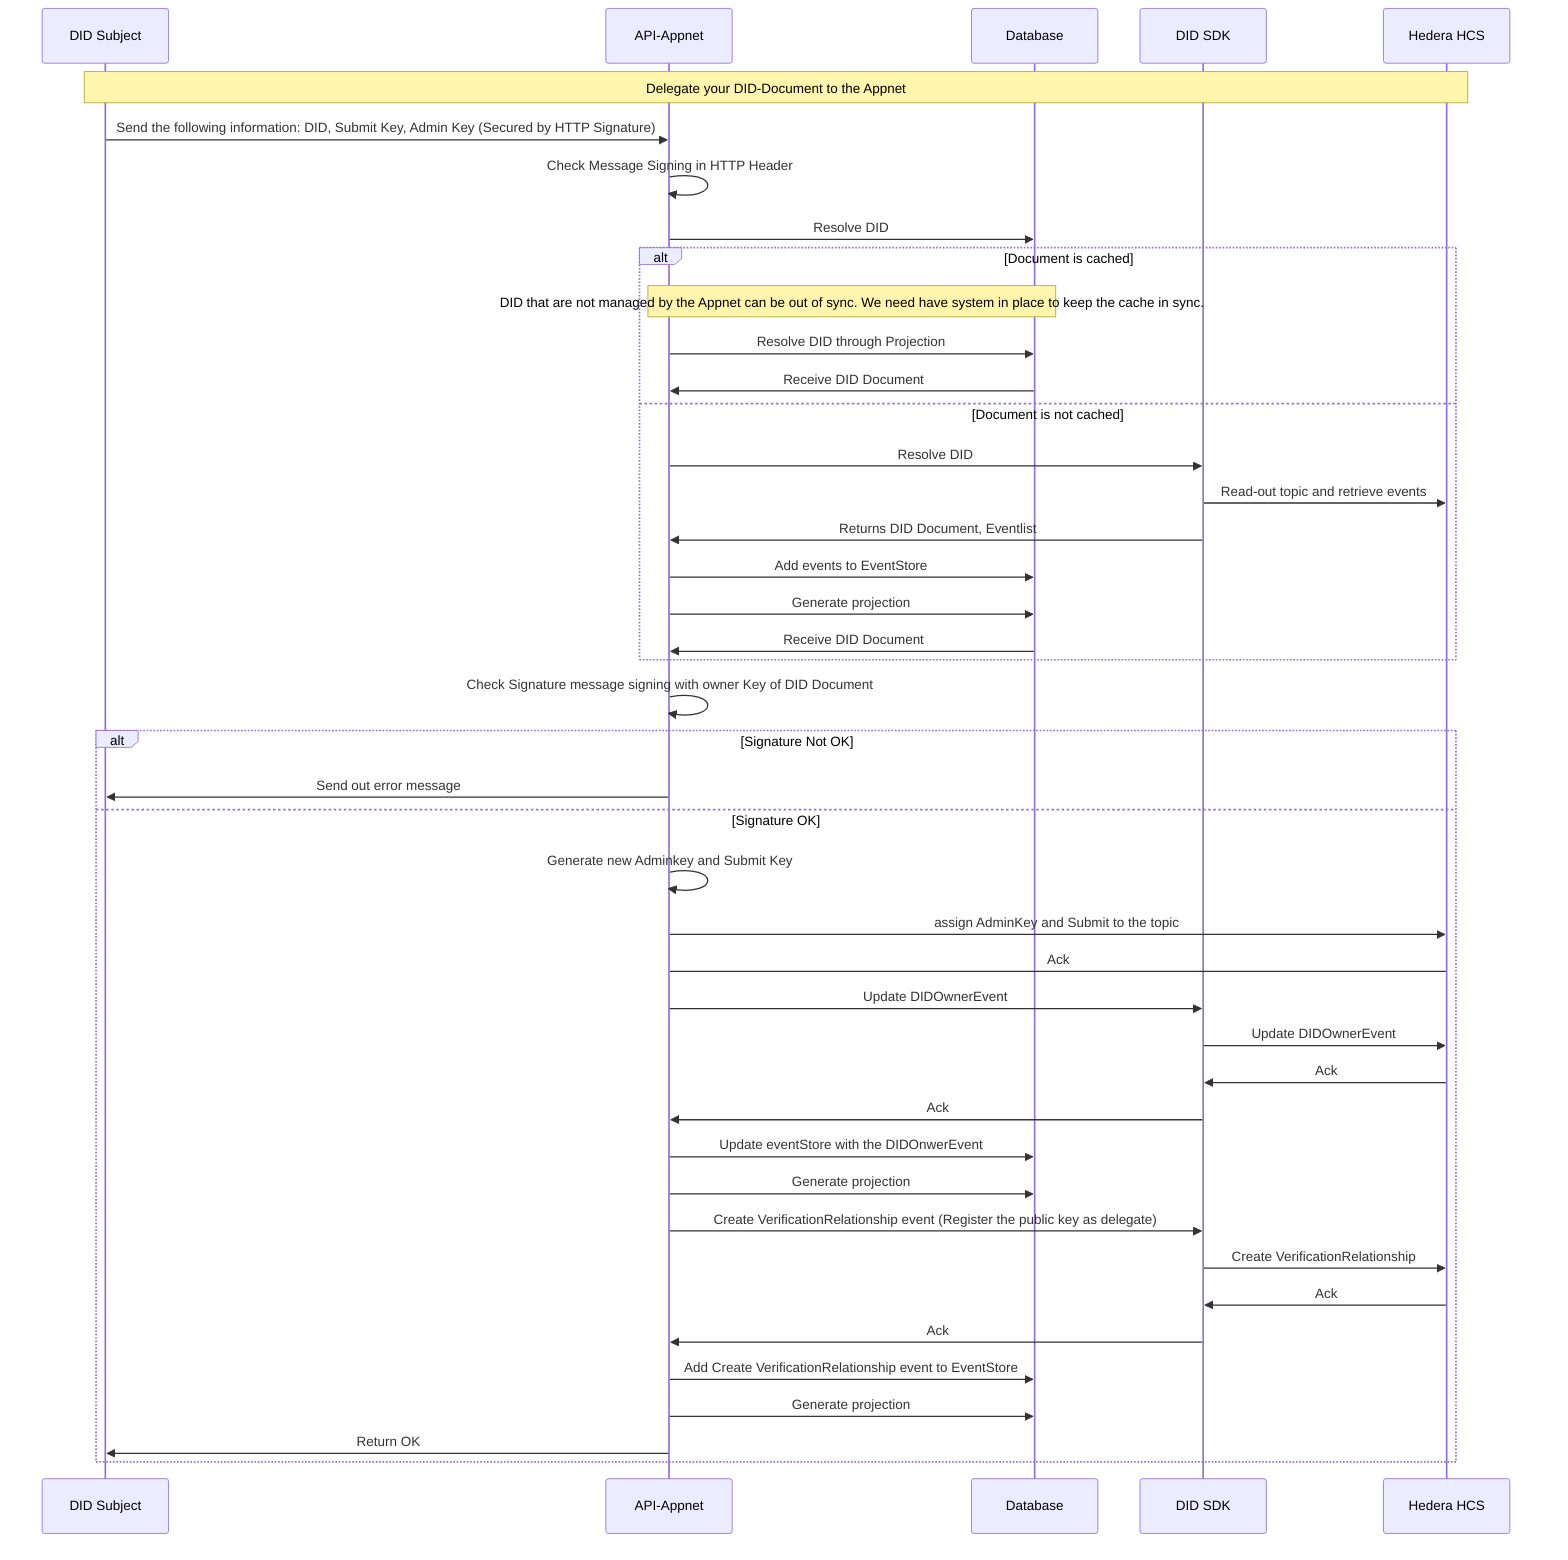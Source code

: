 sequenceDiagram

participant Subject as DID Subject
participant API as API-Appnet
participant Database as Database
participant DIDSDK as DID SDK
participant HCS as Hedera HCS


note over Subject,HCS: Delegate your DID-Document to the Appnet
Subject ->> API: Send the following information: DID, Submit Key, Admin Key (Secured by HTTP Signature)
API ->> API: Check Message Signing in HTTP Header
API ->> Database: Resolve DID
alt Document is cached
note over API,Database: DID that are not managed by the Appnet can be out of sync. We need have system in place to keep the cache in sync.
API ->> Database: Resolve DID through Projection
Database ->> API: Receive DID Document
else Document is not cached
API ->> DIDSDK:  Resolve DID
DIDSDK ->> HCS:  Read-out topic and retrieve events
DIDSDK ->> API: Returns DID Document, Eventlist
API ->> Database: Add events to EventStore
API ->> Database: Generate projection
Database ->> API: Receive DID Document
end
API ->> API: Check Signature message signing with owner Key of DID Document
alt Signature Not OK
API ->> Subject: Send out error message
else Signature OK
API ->> API: Generate new Adminkey and Submit Key
API ->> HCS: assign AdminKey and Submit to the topic
HCS -> API: Ack
API ->> DIDSDK:  Update DIDOwnerEvent
DIDSDK ->> HCS:  Update DIDOwnerEvent
HCS ->> DIDSDK: Ack
DIDSDK ->> API: Ack
API ->> Database: Update eventStore with the DIDOnwerEvent
API ->> Database: Generate projection
API ->> DIDSDK: Create VerificationRelationship event (Register the public key as delegate)
DIDSDK ->> HCS: Create VerificationRelationship
HCS ->> DIDSDK: Ack
DIDSDK ->> API: Ack
API ->> Database: Add Create VerificationRelationship event to EventStore
API ->> Database: Generate projection
API ->> Subject: Return OK
end